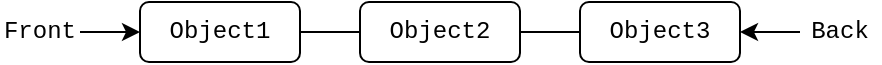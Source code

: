 <mxfile version="16.0.0" type="device"><diagram id="b7jyI5NExIIj_W0bzjox" name="Page-1"><mxGraphModel dx="796" dy="493" grid="1" gridSize="10" guides="1" tooltips="1" connect="1" arrows="1" fold="1" page="1" pageScale="1" pageWidth="850" pageHeight="1100" math="0" shadow="0"><root><mxCell id="0"/><mxCell id="1" parent="0"/><mxCell id="zxhSW7dAB9GN4Nzzl6FL-6" value="" style="edgeStyle=orthogonalEdgeStyle;rounded=0;orthogonalLoop=1;jettySize=auto;html=1;endArrow=none;endFill=0;" edge="1" parent="1" source="zxhSW7dAB9GN4Nzzl6FL-1" target="zxhSW7dAB9GN4Nzzl6FL-4"><mxGeometry relative="1" as="geometry"/></mxCell><mxCell id="zxhSW7dAB9GN4Nzzl6FL-1" value="Object1" style="rounded=1;whiteSpace=wrap;html=1;fontFamily=Courier New;fontStyle=0;perimeterSpacing=0;fillColor=none;glass=0;" vertex="1" parent="1"><mxGeometry x="220" y="130" width="80" height="30" as="geometry"/></mxCell><mxCell id="zxhSW7dAB9GN4Nzzl6FL-11" value="" style="edgeStyle=orthogonalEdgeStyle;rounded=0;orthogonalLoop=1;jettySize=auto;html=1;fontFamily=Courier New;endArrow=none;endFill=0;" edge="1" parent="1" source="zxhSW7dAB9GN4Nzzl6FL-4" target="zxhSW7dAB9GN4Nzzl6FL-5"><mxGeometry relative="1" as="geometry"/></mxCell><mxCell id="zxhSW7dAB9GN4Nzzl6FL-4" value="Object2" style="rounded=1;whiteSpace=wrap;html=1;fontFamily=Courier New;fontStyle=0;perimeterSpacing=0;fillColor=none;glass=0;" vertex="1" parent="1"><mxGeometry x="330" y="130" width="80" height="30" as="geometry"/></mxCell><mxCell id="zxhSW7dAB9GN4Nzzl6FL-5" value="Object3" style="rounded=1;whiteSpace=wrap;html=1;fontFamily=Courier New;fontStyle=0;perimeterSpacing=0;fillColor=none;glass=0;" vertex="1" parent="1"><mxGeometry x="440" y="130" width="80" height="30" as="geometry"/></mxCell><mxCell id="zxhSW7dAB9GN4Nzzl6FL-8" value="" style="edgeStyle=orthogonalEdgeStyle;rounded=0;orthogonalLoop=1;jettySize=auto;html=1;fontFamily=Courier New;" edge="1" parent="1" source="zxhSW7dAB9GN4Nzzl6FL-7" target="zxhSW7dAB9GN4Nzzl6FL-1"><mxGeometry relative="1" as="geometry"/></mxCell><mxCell id="zxhSW7dAB9GN4Nzzl6FL-7" value="Front" style="text;html=1;strokeColor=none;fillColor=none;align=center;verticalAlign=middle;whiteSpace=wrap;rounded=0;fontFamily=Courier New;" vertex="1" parent="1"><mxGeometry x="150" y="130" width="40" height="30" as="geometry"/></mxCell><mxCell id="zxhSW7dAB9GN4Nzzl6FL-10" value="" style="edgeStyle=orthogonalEdgeStyle;rounded=0;orthogonalLoop=1;jettySize=auto;html=1;fontFamily=Courier New;" edge="1" parent="1" source="zxhSW7dAB9GN4Nzzl6FL-9" target="zxhSW7dAB9GN4Nzzl6FL-5"><mxGeometry relative="1" as="geometry"/></mxCell><mxCell id="zxhSW7dAB9GN4Nzzl6FL-9" value="Back" style="text;html=1;strokeColor=none;fillColor=none;align=center;verticalAlign=middle;whiteSpace=wrap;rounded=0;fontFamily=Courier New;" vertex="1" parent="1"><mxGeometry x="550" y="130" width="40" height="30" as="geometry"/></mxCell></root></mxGraphModel></diagram></mxfile>